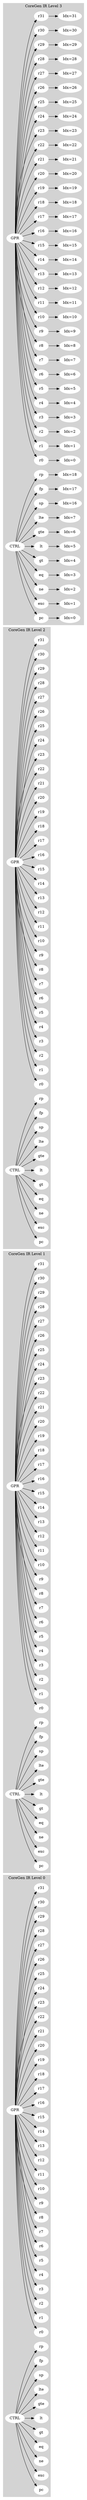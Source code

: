 #
# CoreGenBackend IR in DAG form
#
# Generate graph using " dot  -Tpng thisfile > thisfile.png"
#


digraph {
 rankdir=LR;
subgraph cluster_Level0 {
label="CoreGen IR Level 0";
style=filled;
color=lightgrey;
node [style=filled,color=white];
node00;
node00 [label="r0"];
node01;
node01 [label="r1"];
node02;
node02 [label="r2"];
node03;
node03 [label="r3"];
node04;
node04 [label="r4"];
node05;
node05 [label="r5"];
node06;
node06 [label="r6"];
node07;
node07 [label="r7"];
node08;
node08 [label="r8"];
node09;
node09 [label="r9"];
node010;
node010 [label="r10"];
node011;
node011 [label="r11"];
node012;
node012 [label="r12"];
node013;
node013 [label="r13"];
node014;
node014 [label="r14"];
node015;
node015 [label="r15"];
node016;
node016 [label="r16"];
node017;
node017 [label="r17"];
node018;
node018 [label="r18"];
node019;
node019 [label="r19"];
node020;
node020 [label="r20"];
node021;
node021 [label="r21"];
node022;
node022 [label="r22"];
node023;
node023 [label="r23"];
node024;
node024 [label="r24"];
node025;
node025 [label="r25"];
node026;
node026 [label="r26"];
node027;
node027 [label="r27"];
node028;
node028 [label="r28"];
node029;
node029 [label="r29"];
node030;
node030 [label="r30"];
node031;
node031 [label="r31"];
node032;
node032 [label="pc"];
node033;
node033 [label="exc"];
node034;
node034 [label="ne"];
node035;
node035 [label="eq"];
node036;
node036 [label="gt"];
node037;
node037 [label="lt"];
node038;
node038 [label="gte"];
node039;
node039 [label="lte"];
node040;
node040 [label="sp"];
node041;
node041 [label="fp"];
node042;
node042 [label="rp"];
node043;
node043 [label="GPR"];
node043-> node00;
node043-> node01;
node043-> node02;
node043-> node03;
node043-> node04;
node043-> node05;
node043-> node06;
node043-> node07;
node043-> node08;
node043-> node09;
node043-> node010;
node043-> node011;
node043-> node012;
node043-> node013;
node043-> node014;
node043-> node015;
node043-> node016;
node043-> node017;
node043-> node018;
node043-> node019;
node043-> node020;
node043-> node021;
node043-> node022;
node043-> node023;
node043-> node024;
node043-> node025;
node043-> node026;
node043-> node027;
node043-> node028;
node043-> node029;
node043-> node030;
node043-> node031;
node044;
node044 [label="CTRL"];
node044-> node032;
node044-> node033;
node044-> node034;
node044-> node035;
node044-> node036;
node044-> node037;
node044-> node038;
node044-> node039;
node044-> node040;
node044-> node041;
node044-> node042;
}
subgraph cluster_Level1 {
label="CoreGen IR Level 1";
style=filled;
color=lightgrey;
node [style=filled,color=white];
node10;
node10 [label="r0"];
node11;
node11 [label="r1"];
node12;
node12 [label="r2"];
node13;
node13 [label="r3"];
node14;
node14 [label="r4"];
node15;
node15 [label="r5"];
node16;
node16 [label="r6"];
node17;
node17 [label="r7"];
node18;
node18 [label="r8"];
node19;
node19 [label="r9"];
node110;
node110 [label="r10"];
node111;
node111 [label="r11"];
node112;
node112 [label="r12"];
node113;
node113 [label="r13"];
node114;
node114 [label="r14"];
node115;
node115 [label="r15"];
node116;
node116 [label="r16"];
node117;
node117 [label="r17"];
node118;
node118 [label="r18"];
node119;
node119 [label="r19"];
node120;
node120 [label="r20"];
node121;
node121 [label="r21"];
node122;
node122 [label="r22"];
node123;
node123 [label="r23"];
node124;
node124 [label="r24"];
node125;
node125 [label="r25"];
node126;
node126 [label="r26"];
node127;
node127 [label="r27"];
node128;
node128 [label="r28"];
node129;
node129 [label="r29"];
node130;
node130 [label="r30"];
node131;
node131 [label="r31"];
node132;
node132 [label="pc"];
node133;
node133 [label="exc"];
node134;
node134 [label="ne"];
node135;
node135 [label="eq"];
node136;
node136 [label="gt"];
node137;
node137 [label="lt"];
node138;
node138 [label="gte"];
node139;
node139 [label="lte"];
node140;
node140 [label="sp"];
node141;
node141 [label="fp"];
node142;
node142 [label="rp"];
node143;
node143 [label="GPR"];
node143-> node10;
node143-> node11;
node143-> node12;
node143-> node13;
node143-> node14;
node143-> node15;
node143-> node16;
node143-> node17;
node143-> node18;
node143-> node19;
node143-> node110;
node143-> node111;
node143-> node112;
node143-> node113;
node143-> node114;
node143-> node115;
node143-> node116;
node143-> node117;
node143-> node118;
node143-> node119;
node143-> node120;
node143-> node121;
node143-> node122;
node143-> node123;
node143-> node124;
node143-> node125;
node143-> node126;
node143-> node127;
node143-> node128;
node143-> node129;
node143-> node130;
node143-> node131;
node144;
node144 [label="CTRL"];
node144-> node132;
node144-> node133;
node144-> node134;
node144-> node135;
node144-> node136;
node144-> node137;
node144-> node138;
node144-> node139;
node144-> node140;
node144-> node141;
node144-> node142;
}
subgraph cluster_Level2 {
label="CoreGen IR Level 2";
style=filled;
color=lightgrey;
node [style=filled,color=white];
node20;
node20 [label="r0"];
node21;
node21 [label="r1"];
node22;
node22 [label="r2"];
node23;
node23 [label="r3"];
node24;
node24 [label="r4"];
node25;
node25 [label="r5"];
node26;
node26 [label="r6"];
node27;
node27 [label="r7"];
node28;
node28 [label="r8"];
node29;
node29 [label="r9"];
node210;
node210 [label="r10"];
node211;
node211 [label="r11"];
node212;
node212 [label="r12"];
node213;
node213 [label="r13"];
node214;
node214 [label="r14"];
node215;
node215 [label="r15"];
node216;
node216 [label="r16"];
node217;
node217 [label="r17"];
node218;
node218 [label="r18"];
node219;
node219 [label="r19"];
node220;
node220 [label="r20"];
node221;
node221 [label="r21"];
node222;
node222 [label="r22"];
node223;
node223 [label="r23"];
node224;
node224 [label="r24"];
node225;
node225 [label="r25"];
node226;
node226 [label="r26"];
node227;
node227 [label="r27"];
node228;
node228 [label="r28"];
node229;
node229 [label="r29"];
node230;
node230 [label="r30"];
node231;
node231 [label="r31"];
node232;
node232 [label="pc"];
node233;
node233 [label="exc"];
node234;
node234 [label="ne"];
node235;
node235 [label="eq"];
node236;
node236 [label="gt"];
node237;
node237 [label="lt"];
node238;
node238 [label="gte"];
node239;
node239 [label="lte"];
node240;
node240 [label="sp"];
node241;
node241 [label="fp"];
node242;
node242 [label="rp"];
node243;
node243 [label="GPR"];
node243-> node20;
node243-> node21;
node243-> node22;
node243-> node23;
node243-> node24;
node243-> node25;
node243-> node26;
node243-> node27;
node243-> node28;
node243-> node29;
node243-> node210;
node243-> node211;
node243-> node212;
node243-> node213;
node243-> node214;
node243-> node215;
node243-> node216;
node243-> node217;
node243-> node218;
node243-> node219;
node243-> node220;
node243-> node221;
node243-> node222;
node243-> node223;
node243-> node224;
node243-> node225;
node243-> node226;
node243-> node227;
node243-> node228;
node243-> node229;
node243-> node230;
node243-> node231;
node244;
node244 [label="CTRL"];
node244-> node232;
node244-> node233;
node244-> node234;
node244-> node235;
node244-> node236;
node244-> node237;
node244-> node238;
node244-> node239;
node244-> node240;
node244-> node241;
node244-> node242;
}
subgraph cluster_Level3 {
label="CoreGen IR Level 3";
style=filled;
color=lightgrey;
node [style=filled,color=white];
node30;
node30 [label="r0"];
node30Idx;
node30Idx [label="Idx=0"];
node30-> node30Idx;
node31;
node31 [label="r1"];
node31Idx;
node31Idx [label="Idx=1"];
node31-> node31Idx;
node32;
node32 [label="r2"];
node32Idx;
node32Idx [label="Idx=2"];
node32-> node32Idx;
node33;
node33 [label="r3"];
node33Idx;
node33Idx [label="Idx=3"];
node33-> node33Idx;
node34;
node34 [label="r4"];
node34Idx;
node34Idx [label="Idx=4"];
node34-> node34Idx;
node35;
node35 [label="r5"];
node35Idx;
node35Idx [label="Idx=5"];
node35-> node35Idx;
node36;
node36 [label="r6"];
node36Idx;
node36Idx [label="Idx=6"];
node36-> node36Idx;
node37;
node37 [label="r7"];
node37Idx;
node37Idx [label="Idx=7"];
node37-> node37Idx;
node38;
node38 [label="r8"];
node38Idx;
node38Idx [label="Idx=8"];
node38-> node38Idx;
node39;
node39 [label="r9"];
node39Idx;
node39Idx [label="Idx=9"];
node39-> node39Idx;
node310;
node310 [label="r10"];
node310Idx;
node310Idx [label="Idx=10"];
node310-> node310Idx;
node311;
node311 [label="r11"];
node311Idx;
node311Idx [label="Idx=11"];
node311-> node311Idx;
node312;
node312 [label="r12"];
node312Idx;
node312Idx [label="Idx=12"];
node312-> node312Idx;
node313;
node313 [label="r13"];
node313Idx;
node313Idx [label="Idx=13"];
node313-> node313Idx;
node314;
node314 [label="r14"];
node314Idx;
node314Idx [label="Idx=14"];
node314-> node314Idx;
node315;
node315 [label="r15"];
node315Idx;
node315Idx [label="Idx=15"];
node315-> node315Idx;
node316;
node316 [label="r16"];
node316Idx;
node316Idx [label="Idx=16"];
node316-> node316Idx;
node317;
node317 [label="r17"];
node317Idx;
node317Idx [label="Idx=17"];
node317-> node317Idx;
node318;
node318 [label="r18"];
node318Idx;
node318Idx [label="Idx=18"];
node318-> node318Idx;
node319;
node319 [label="r19"];
node319Idx;
node319Idx [label="Idx=19"];
node319-> node319Idx;
node320;
node320 [label="r20"];
node320Idx;
node320Idx [label="Idx=20"];
node320-> node320Idx;
node321;
node321 [label="r21"];
node321Idx;
node321Idx [label="Idx=21"];
node321-> node321Idx;
node322;
node322 [label="r22"];
node322Idx;
node322Idx [label="Idx=22"];
node322-> node322Idx;
node323;
node323 [label="r23"];
node323Idx;
node323Idx [label="Idx=23"];
node323-> node323Idx;
node324;
node324 [label="r24"];
node324Idx;
node324Idx [label="Idx=24"];
node324-> node324Idx;
node325;
node325 [label="r25"];
node325Idx;
node325Idx [label="Idx=25"];
node325-> node325Idx;
node326;
node326 [label="r26"];
node326Idx;
node326Idx [label="Idx=26"];
node326-> node326Idx;
node327;
node327 [label="r27"];
node327Idx;
node327Idx [label="Idx=27"];
node327-> node327Idx;
node328;
node328 [label="r28"];
node328Idx;
node328Idx [label="Idx=28"];
node328-> node328Idx;
node329;
node329 [label="r29"];
node329Idx;
node329Idx [label="Idx=29"];
node329-> node329Idx;
node330;
node330 [label="r30"];
node330Idx;
node330Idx [label="Idx=30"];
node330-> node330Idx;
node331;
node331 [label="r31"];
node331Idx;
node331Idx [label="Idx=31"];
node331-> node331Idx;
node332;
node332 [label="pc"];
node332Idx;
node332Idx [label="Idx=0"];
node332-> node332Idx;
node333;
node333 [label="exc"];
node333Idx;
node333Idx [label="Idx=1"];
node333-> node333Idx;
node334;
node334 [label="ne"];
node334Idx;
node334Idx [label="Idx=2"];
node334-> node334Idx;
node335;
node335 [label="eq"];
node335Idx;
node335Idx [label="Idx=3"];
node335-> node335Idx;
node336;
node336 [label="gt"];
node336Idx;
node336Idx [label="Idx=4"];
node336-> node336Idx;
node337;
node337 [label="lt"];
node337Idx;
node337Idx [label="Idx=5"];
node337-> node337Idx;
node338;
node338 [label="gte"];
node338Idx;
node338Idx [label="Idx=6"];
node338-> node338Idx;
node339;
node339 [label="lte"];
node339Idx;
node339Idx [label="Idx=7"];
node339-> node339Idx;
node340;
node340 [label="sp"];
node340Idx;
node340Idx [label="Idx=16"];
node340-> node340Idx;
node341;
node341 [label="fp"];
node341Idx;
node341Idx [label="Idx=17"];
node341-> node341Idx;
node342;
node342 [label="rp"];
node342Idx;
node342Idx [label="Idx=18"];
node342-> node342Idx;
node343;
node343 [label="GPR"];
node343-> node30;
node343-> node31;
node343-> node32;
node343-> node33;
node343-> node34;
node343-> node35;
node343-> node36;
node343-> node37;
node343-> node38;
node343-> node39;
node343-> node310;
node343-> node311;
node343-> node312;
node343-> node313;
node343-> node314;
node343-> node315;
node343-> node316;
node343-> node317;
node343-> node318;
node343-> node319;
node343-> node320;
node343-> node321;
node343-> node322;
node343-> node323;
node343-> node324;
node343-> node325;
node343-> node326;
node343-> node327;
node343-> node328;
node343-> node329;
node343-> node330;
node343-> node331;
node344;
node344 [label="CTRL"];
node344-> node332;
node344-> node333;
node344-> node334;
node344-> node335;
node344-> node336;
node344-> node337;
node344-> node338;
node344-> node339;
node344-> node340;
node344-> node341;
node344-> node342;
}
}
